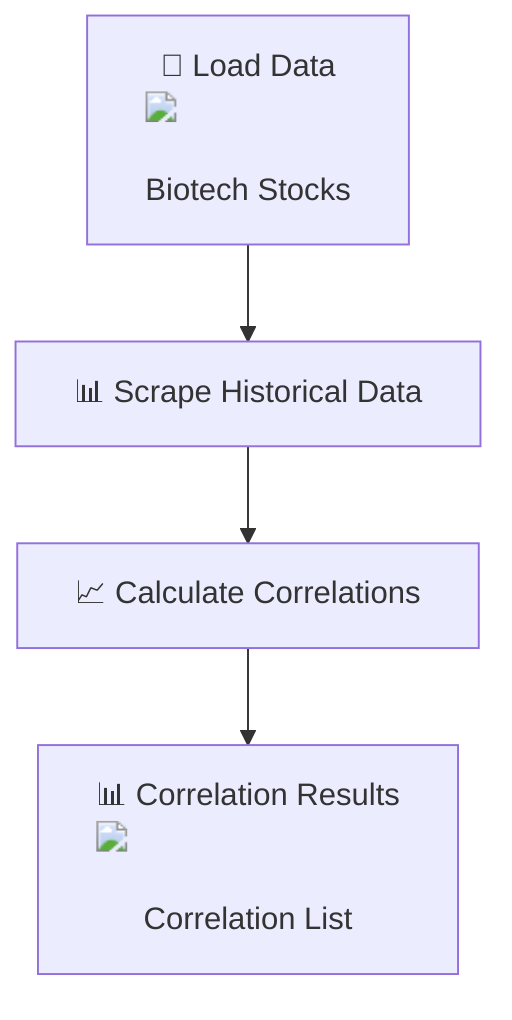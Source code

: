 flowchart TD
    A["📂 Load Data <img src='file.svg' /> <br/> Biotech Stocks"] --> B["📊 Scrape Historical Data"]
    B --> C["📈 Calculate Correlations"]
    C --> D["📊 Correlation Results <img src='boxplot_template.svg' /> <br/> Correlation List"]